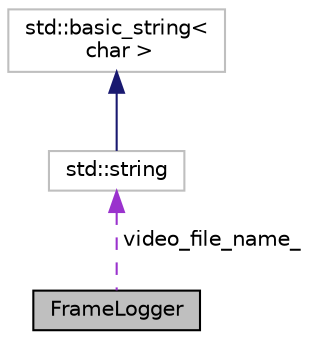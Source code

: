 digraph "FrameLogger"
{
 // LATEX_PDF_SIZE
  edge [fontname="Helvetica",fontsize="10",labelfontname="Helvetica",labelfontsize="10"];
  node [fontname="Helvetica",fontsize="10",shape=record];
  Node1 [label="FrameLogger",height=0.2,width=0.4,color="black", fillcolor="grey75", style="filled", fontcolor="black",tooltip="Clase para guardar los frames. Por defecto genera un video."];
  Node2 -> Node1 [dir="back",color="darkorchid3",fontsize="10",style="dashed",label=" video_file_name_" ,fontname="Helvetica"];
  Node2 [label="std::string",height=0.2,width=0.4,color="grey75", fillcolor="white", style="filled",tooltip="STL class."];
  Node3 -> Node2 [dir="back",color="midnightblue",fontsize="10",style="solid",fontname="Helvetica"];
  Node3 [label="std::basic_string\<\l char \>",height=0.2,width=0.4,color="grey75", fillcolor="white", style="filled",tooltip="STL class."];
}
